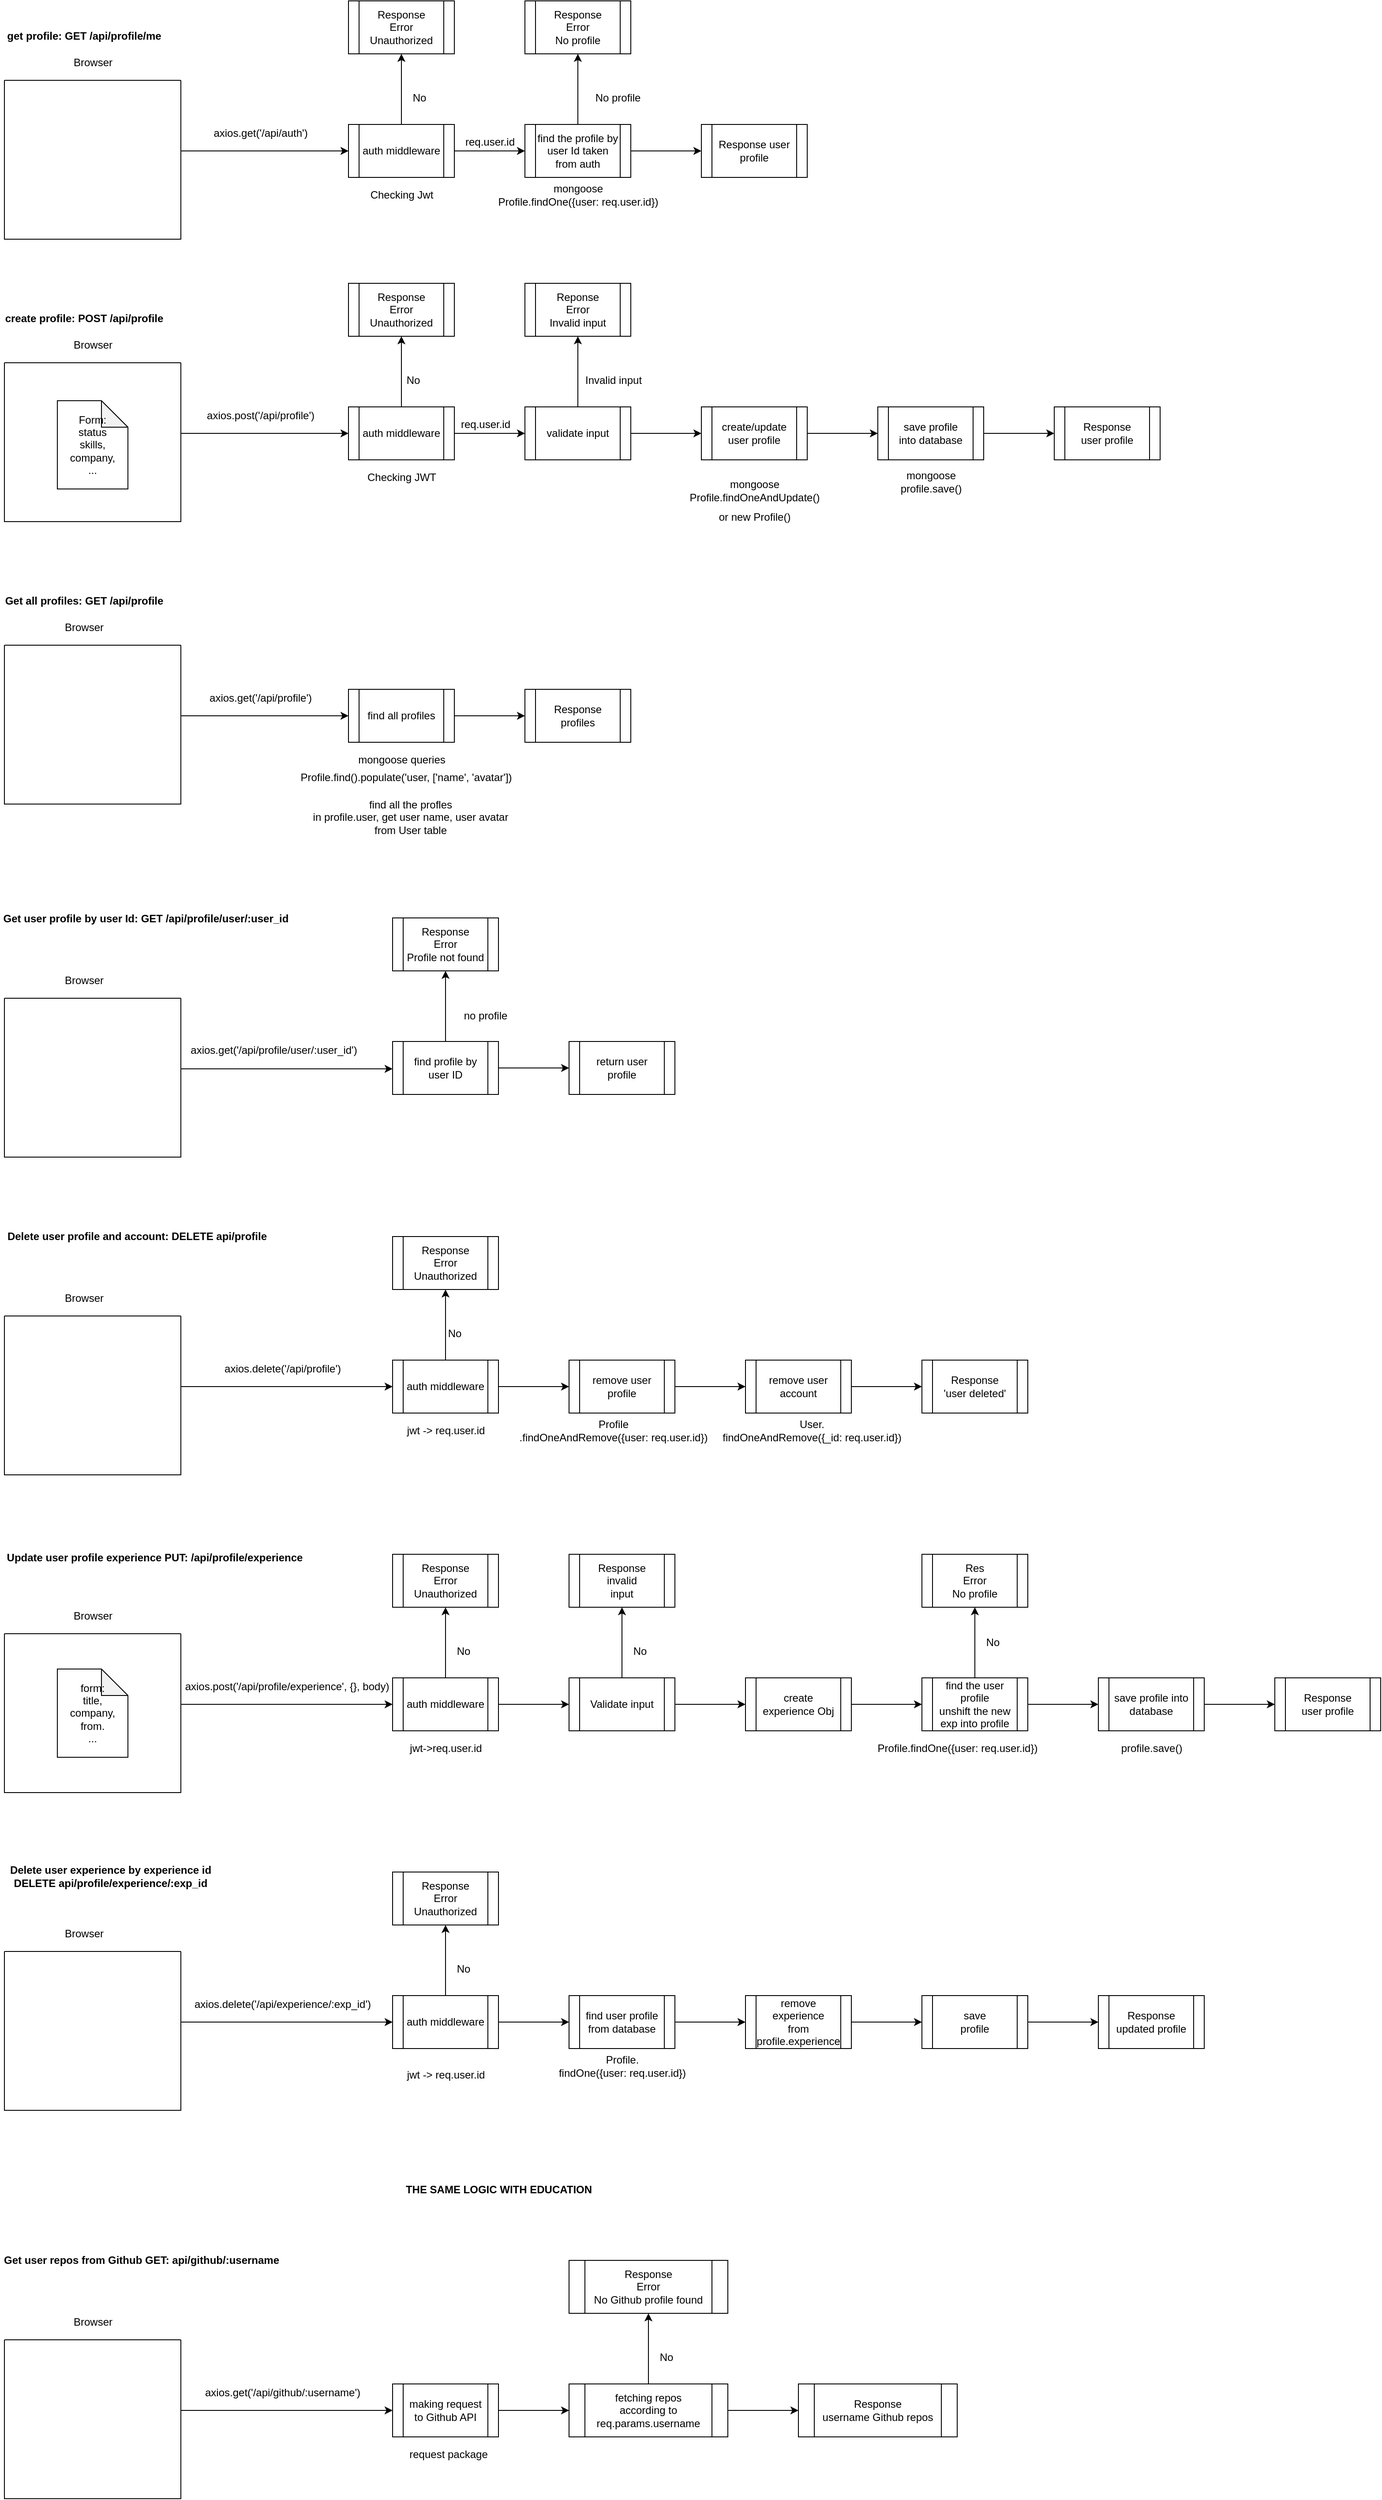 <mxfile version="14.7.1" type="device"><diagram id="C5RBs43oDa-KdzZeNtuy" name="Page-1"><mxGraphModel dx="868" dy="1620" grid="1" gridSize="10" guides="1" tooltips="1" connect="1" arrows="1" fold="1" page="1" pageScale="1" pageWidth="827" pageHeight="1169" math="0" shadow="0"><root><mxCell id="WIyWlLk6GJQsqaUBKTNV-0"/><mxCell id="WIyWlLk6GJQsqaUBKTNV-1" parent="WIyWlLk6GJQsqaUBKTNV-0"/><mxCell id="HnHF_L5s-M1ybo3Se3M7-0" value="" style="swimlane;startSize=0;" vertex="1" parent="WIyWlLk6GJQsqaUBKTNV-1"><mxGeometry x="40" y="80" width="200" height="180" as="geometry"/></mxCell><mxCell id="HnHF_L5s-M1ybo3Se3M7-1" value="" style="swimlane;startSize=0;" vertex="1" parent="WIyWlLk6GJQsqaUBKTNV-1"><mxGeometry x="40" y="80" width="200" height="180" as="geometry"/></mxCell><mxCell id="HnHF_L5s-M1ybo3Se3M7-2" value="Browser" style="text;html=1;align=center;verticalAlign=middle;resizable=0;points=[];autosize=1;strokeColor=none;" vertex="1" parent="WIyWlLk6GJQsqaUBKTNV-1"><mxGeometry x="110" y="50" width="60" height="20" as="geometry"/></mxCell><mxCell id="HnHF_L5s-M1ybo3Se3M7-3" value="" style="endArrow=classic;html=1;" edge="1" parent="WIyWlLk6GJQsqaUBKTNV-1"><mxGeometry width="50" height="50" relative="1" as="geometry"><mxPoint x="240" y="160" as="sourcePoint"/><mxPoint x="430" y="160" as="targetPoint"/></mxGeometry></mxCell><mxCell id="HnHF_L5s-M1ybo3Se3M7-4" value="axios.get('/api/auth')" style="text;html=1;align=center;verticalAlign=middle;resizable=0;points=[];autosize=1;strokeColor=none;" vertex="1" parent="WIyWlLk6GJQsqaUBKTNV-1"><mxGeometry x="270" y="130" width="120" height="20" as="geometry"/></mxCell><mxCell id="HnHF_L5s-M1ybo3Se3M7-5" value="&lt;b&gt;get profile: GET /api/profile/me&lt;/b&gt;" style="text;html=1;align=center;verticalAlign=middle;resizable=0;points=[];autosize=1;strokeColor=none;" vertex="1" parent="WIyWlLk6GJQsqaUBKTNV-1"><mxGeometry x="40" y="20" width="180" height="20" as="geometry"/></mxCell><mxCell id="HnHF_L5s-M1ybo3Se3M7-8" value="" style="edgeStyle=orthogonalEdgeStyle;rounded=0;orthogonalLoop=1;jettySize=auto;html=1;" edge="1" parent="WIyWlLk6GJQsqaUBKTNV-1" source="HnHF_L5s-M1ybo3Se3M7-6" target="HnHF_L5s-M1ybo3Se3M7-7"><mxGeometry relative="1" as="geometry"/></mxCell><mxCell id="HnHF_L5s-M1ybo3Se3M7-11" value="" style="edgeStyle=orthogonalEdgeStyle;rounded=0;orthogonalLoop=1;jettySize=auto;html=1;" edge="1" parent="WIyWlLk6GJQsqaUBKTNV-1" source="HnHF_L5s-M1ybo3Se3M7-6" target="HnHF_L5s-M1ybo3Se3M7-10"><mxGeometry relative="1" as="geometry"/></mxCell><mxCell id="HnHF_L5s-M1ybo3Se3M7-6" value="auth middleware" style="shape=process;whiteSpace=wrap;html=1;backgroundOutline=1;" vertex="1" parent="WIyWlLk6GJQsqaUBKTNV-1"><mxGeometry x="430" y="130" width="120" height="60" as="geometry"/></mxCell><mxCell id="HnHF_L5s-M1ybo3Se3M7-7" value="&lt;div&gt;Response&lt;/div&gt;&lt;div&gt;Error&lt;/div&gt;&lt;div&gt;Unauthorized&lt;br&gt;&lt;/div&gt;" style="shape=process;whiteSpace=wrap;html=1;backgroundOutline=1;" vertex="1" parent="WIyWlLk6GJQsqaUBKTNV-1"><mxGeometry x="430" y="-10" width="120" height="60" as="geometry"/></mxCell><mxCell id="HnHF_L5s-M1ybo3Se3M7-9" value="No" style="text;html=1;align=center;verticalAlign=middle;resizable=0;points=[];autosize=1;strokeColor=none;" vertex="1" parent="WIyWlLk6GJQsqaUBKTNV-1"><mxGeometry x="495" y="90" width="30" height="20" as="geometry"/></mxCell><mxCell id="HnHF_L5s-M1ybo3Se3M7-16" value="" style="edgeStyle=orthogonalEdgeStyle;rounded=0;orthogonalLoop=1;jettySize=auto;html=1;" edge="1" parent="WIyWlLk6GJQsqaUBKTNV-1" source="HnHF_L5s-M1ybo3Se3M7-10" target="HnHF_L5s-M1ybo3Se3M7-15"><mxGeometry relative="1" as="geometry"/></mxCell><mxCell id="HnHF_L5s-M1ybo3Se3M7-19" value="" style="edgeStyle=orthogonalEdgeStyle;rounded=0;orthogonalLoop=1;jettySize=auto;html=1;" edge="1" parent="WIyWlLk6GJQsqaUBKTNV-1" source="HnHF_L5s-M1ybo3Se3M7-10" target="HnHF_L5s-M1ybo3Se3M7-18"><mxGeometry relative="1" as="geometry"/></mxCell><mxCell id="HnHF_L5s-M1ybo3Se3M7-10" value="&lt;div&gt;find the profile by&lt;/div&gt;&lt;div&gt;user Id taken from auth&lt;br&gt;&lt;/div&gt;" style="shape=process;whiteSpace=wrap;html=1;backgroundOutline=1;" vertex="1" parent="WIyWlLk6GJQsqaUBKTNV-1"><mxGeometry x="630" y="130" width="120" height="60" as="geometry"/></mxCell><mxCell id="HnHF_L5s-M1ybo3Se3M7-12" value="Checking Jwt" style="text;html=1;align=center;verticalAlign=middle;resizable=0;points=[];autosize=1;strokeColor=none;" vertex="1" parent="WIyWlLk6GJQsqaUBKTNV-1"><mxGeometry x="445" y="200" width="90" height="20" as="geometry"/></mxCell><mxCell id="HnHF_L5s-M1ybo3Se3M7-13" value="req.user.id" style="text;html=1;align=center;verticalAlign=middle;resizable=0;points=[];autosize=1;strokeColor=none;" vertex="1" parent="WIyWlLk6GJQsqaUBKTNV-1"><mxGeometry x="555" y="140" width="70" height="20" as="geometry"/></mxCell><mxCell id="HnHF_L5s-M1ybo3Se3M7-14" value="&lt;div&gt;mongoose &lt;br&gt;&lt;/div&gt;&lt;div&gt;Profile.findOne({user: req.user.id})&lt;/div&gt;" style="text;html=1;align=center;verticalAlign=middle;resizable=0;points=[];autosize=1;strokeColor=none;" vertex="1" parent="WIyWlLk6GJQsqaUBKTNV-1"><mxGeometry x="590" y="195" width="200" height="30" as="geometry"/></mxCell><mxCell id="HnHF_L5s-M1ybo3Se3M7-15" value="&lt;div&gt;Response&lt;/div&gt;&lt;div&gt;Error&lt;/div&gt;&lt;div&gt;No profile&lt;br&gt;&lt;/div&gt;" style="shape=process;whiteSpace=wrap;html=1;backgroundOutline=1;" vertex="1" parent="WIyWlLk6GJQsqaUBKTNV-1"><mxGeometry x="630" y="-10" width="120" height="60" as="geometry"/></mxCell><mxCell id="HnHF_L5s-M1ybo3Se3M7-17" value="No profile" style="text;html=1;align=center;verticalAlign=middle;resizable=0;points=[];autosize=1;strokeColor=none;" vertex="1" parent="WIyWlLk6GJQsqaUBKTNV-1"><mxGeometry x="700" y="90" width="70" height="20" as="geometry"/></mxCell><mxCell id="HnHF_L5s-M1ybo3Se3M7-18" value="&lt;div&gt;Response user&lt;/div&gt;&lt;div&gt;profile&lt;br&gt;&lt;/div&gt;" style="shape=process;whiteSpace=wrap;html=1;backgroundOutline=1;" vertex="1" parent="WIyWlLk6GJQsqaUBKTNV-1"><mxGeometry x="830" y="130" width="120" height="60" as="geometry"/></mxCell><mxCell id="HnHF_L5s-M1ybo3Se3M7-22" value="&lt;b&gt;create profile: POST /api/profile&lt;/b&gt;" style="text;html=1;align=center;verticalAlign=middle;resizable=0;points=[];autosize=1;strokeColor=none;" vertex="1" parent="WIyWlLk6GJQsqaUBKTNV-1"><mxGeometry x="35" y="340" width="190" height="20" as="geometry"/></mxCell><mxCell id="HnHF_L5s-M1ybo3Se3M7-23" value="" style="swimlane;startSize=0;" vertex="1" parent="WIyWlLk6GJQsqaUBKTNV-1"><mxGeometry x="40" y="400" width="200" height="180" as="geometry"/></mxCell><mxCell id="HnHF_L5s-M1ybo3Se3M7-24" value="&lt;div&gt;Form:&lt;/div&gt;&lt;div&gt;status&lt;br&gt;&lt;/div&gt;&lt;div&gt;skills,&lt;/div&gt;&lt;div&gt;company,&lt;/div&gt;&lt;div&gt;...&lt;br&gt;&lt;/div&gt;" style="shape=note;whiteSpace=wrap;html=1;backgroundOutline=1;darkOpacity=0.05;" vertex="1" parent="HnHF_L5s-M1ybo3Se3M7-23"><mxGeometry x="60" y="43" width="80" height="100" as="geometry"/></mxCell><mxCell id="HnHF_L5s-M1ybo3Se3M7-25" value="Browser" style="text;html=1;align=center;verticalAlign=middle;resizable=0;points=[];autosize=1;strokeColor=none;" vertex="1" parent="WIyWlLk6GJQsqaUBKTNV-1"><mxGeometry x="110" y="370" width="60" height="20" as="geometry"/></mxCell><mxCell id="HnHF_L5s-M1ybo3Se3M7-26" value="" style="endArrow=classic;html=1;" edge="1" parent="WIyWlLk6GJQsqaUBKTNV-1"><mxGeometry width="50" height="50" relative="1" as="geometry"><mxPoint x="240" y="480" as="sourcePoint"/><mxPoint x="430" y="480" as="targetPoint"/></mxGeometry></mxCell><mxCell id="HnHF_L5s-M1ybo3Se3M7-27" value="axios.post('/api/profile')" style="text;html=1;align=center;verticalAlign=middle;resizable=0;points=[];autosize=1;strokeColor=none;" vertex="1" parent="WIyWlLk6GJQsqaUBKTNV-1"><mxGeometry x="260" y="450" width="140" height="20" as="geometry"/></mxCell><mxCell id="HnHF_L5s-M1ybo3Se3M7-30" value="" style="edgeStyle=orthogonalEdgeStyle;rounded=0;orthogonalLoop=1;jettySize=auto;html=1;" edge="1" parent="WIyWlLk6GJQsqaUBKTNV-1" source="HnHF_L5s-M1ybo3Se3M7-28" target="HnHF_L5s-M1ybo3Se3M7-29"><mxGeometry relative="1" as="geometry"/></mxCell><mxCell id="HnHF_L5s-M1ybo3Se3M7-34" value="" style="edgeStyle=orthogonalEdgeStyle;rounded=0;orthogonalLoop=1;jettySize=auto;html=1;" edge="1" parent="WIyWlLk6GJQsqaUBKTNV-1" source="HnHF_L5s-M1ybo3Se3M7-28" target="HnHF_L5s-M1ybo3Se3M7-33"><mxGeometry relative="1" as="geometry"/></mxCell><mxCell id="HnHF_L5s-M1ybo3Se3M7-28" value="auth middleware" style="shape=process;whiteSpace=wrap;html=1;backgroundOutline=1;" vertex="1" parent="WIyWlLk6GJQsqaUBKTNV-1"><mxGeometry x="430" y="450" width="120" height="60" as="geometry"/></mxCell><mxCell id="HnHF_L5s-M1ybo3Se3M7-29" value="&lt;div&gt;Response&lt;/div&gt;&lt;div&gt;Error&lt;/div&gt;&lt;div&gt;Unauthorized&lt;br&gt;&lt;/div&gt;" style="shape=process;whiteSpace=wrap;html=1;backgroundOutline=1;" vertex="1" parent="WIyWlLk6GJQsqaUBKTNV-1"><mxGeometry x="430" y="310" width="120" height="60" as="geometry"/></mxCell><mxCell id="HnHF_L5s-M1ybo3Se3M7-31" value="No" style="text;html=1;align=center;verticalAlign=middle;resizable=0;points=[];autosize=1;strokeColor=none;" vertex="1" parent="WIyWlLk6GJQsqaUBKTNV-1"><mxGeometry x="488" y="410" width="30" height="20" as="geometry"/></mxCell><mxCell id="HnHF_L5s-M1ybo3Se3M7-32" value="Checking JWT" style="text;html=1;align=center;verticalAlign=middle;resizable=0;points=[];autosize=1;strokeColor=none;" vertex="1" parent="WIyWlLk6GJQsqaUBKTNV-1"><mxGeometry x="445" y="520" width="90" height="20" as="geometry"/></mxCell><mxCell id="HnHF_L5s-M1ybo3Se3M7-37" value="" style="edgeStyle=orthogonalEdgeStyle;rounded=0;orthogonalLoop=1;jettySize=auto;html=1;" edge="1" parent="WIyWlLk6GJQsqaUBKTNV-1" source="HnHF_L5s-M1ybo3Se3M7-33" target="HnHF_L5s-M1ybo3Se3M7-36"><mxGeometry relative="1" as="geometry"/></mxCell><mxCell id="HnHF_L5s-M1ybo3Se3M7-40" value="" style="edgeStyle=orthogonalEdgeStyle;rounded=0;orthogonalLoop=1;jettySize=auto;html=1;" edge="1" parent="WIyWlLk6GJQsqaUBKTNV-1" source="HnHF_L5s-M1ybo3Se3M7-33" target="HnHF_L5s-M1ybo3Se3M7-39"><mxGeometry relative="1" as="geometry"/></mxCell><mxCell id="HnHF_L5s-M1ybo3Se3M7-33" value="validate input" style="shape=process;whiteSpace=wrap;html=1;backgroundOutline=1;" vertex="1" parent="WIyWlLk6GJQsqaUBKTNV-1"><mxGeometry x="630" y="450" width="120" height="60" as="geometry"/></mxCell><mxCell id="HnHF_L5s-M1ybo3Se3M7-35" value="req.user.id" style="text;html=1;align=center;verticalAlign=middle;resizable=0;points=[];autosize=1;strokeColor=none;" vertex="1" parent="WIyWlLk6GJQsqaUBKTNV-1"><mxGeometry x="550" y="460" width="70" height="20" as="geometry"/></mxCell><mxCell id="HnHF_L5s-M1ybo3Se3M7-36" value="&lt;div&gt;Reponse&lt;/div&gt;&lt;div&gt;Error&lt;/div&gt;&lt;div&gt;Invalid input&lt;br&gt;&lt;/div&gt;" style="shape=process;whiteSpace=wrap;html=1;backgroundOutline=1;" vertex="1" parent="WIyWlLk6GJQsqaUBKTNV-1"><mxGeometry x="630" y="310" width="120" height="60" as="geometry"/></mxCell><mxCell id="HnHF_L5s-M1ybo3Se3M7-38" value="Invalid input" style="text;html=1;align=center;verticalAlign=middle;resizable=0;points=[];autosize=1;strokeColor=none;" vertex="1" parent="WIyWlLk6GJQsqaUBKTNV-1"><mxGeometry x="690" y="410" width="80" height="20" as="geometry"/></mxCell><mxCell id="HnHF_L5s-M1ybo3Se3M7-44" value="" style="edgeStyle=orthogonalEdgeStyle;rounded=0;orthogonalLoop=1;jettySize=auto;html=1;" edge="1" parent="WIyWlLk6GJQsqaUBKTNV-1" source="HnHF_L5s-M1ybo3Se3M7-39" target="HnHF_L5s-M1ybo3Se3M7-43"><mxGeometry relative="1" as="geometry"/></mxCell><mxCell id="HnHF_L5s-M1ybo3Se3M7-39" value="&lt;div&gt;create/update&lt;/div&gt;&lt;div&gt;user profile&lt;br&gt;&lt;/div&gt;" style="shape=process;whiteSpace=wrap;html=1;backgroundOutline=1;" vertex="1" parent="WIyWlLk6GJQsqaUBKTNV-1"><mxGeometry x="830" y="450" width="120" height="60" as="geometry"/></mxCell><mxCell id="HnHF_L5s-M1ybo3Se3M7-41" value="&lt;div&gt;mongoose&lt;/div&gt;&lt;div&gt;Profile.findOneAndUpdate()&lt;/div&gt;" style="text;html=1;align=center;verticalAlign=middle;resizable=0;points=[];autosize=1;strokeColor=none;" vertex="1" parent="WIyWlLk6GJQsqaUBKTNV-1"><mxGeometry x="805" y="530" width="170" height="30" as="geometry"/></mxCell><mxCell id="HnHF_L5s-M1ybo3Se3M7-42" value="or new Profile()" style="text;html=1;align=center;verticalAlign=middle;resizable=0;points=[];autosize=1;strokeColor=none;" vertex="1" parent="WIyWlLk6GJQsqaUBKTNV-1"><mxGeometry x="840" y="565" width="100" height="20" as="geometry"/></mxCell><mxCell id="HnHF_L5s-M1ybo3Se3M7-47" value="" style="edgeStyle=orthogonalEdgeStyle;rounded=0;orthogonalLoop=1;jettySize=auto;html=1;" edge="1" parent="WIyWlLk6GJQsqaUBKTNV-1" source="HnHF_L5s-M1ybo3Se3M7-43" target="HnHF_L5s-M1ybo3Se3M7-46"><mxGeometry relative="1" as="geometry"/></mxCell><mxCell id="HnHF_L5s-M1ybo3Se3M7-43" value="&lt;div&gt;save profile&lt;/div&gt;&lt;div&gt;into database&lt;br&gt;&lt;/div&gt;" style="shape=process;whiteSpace=wrap;html=1;backgroundOutline=1;" vertex="1" parent="WIyWlLk6GJQsqaUBKTNV-1"><mxGeometry x="1030" y="450" width="120" height="60" as="geometry"/></mxCell><mxCell id="HnHF_L5s-M1ybo3Se3M7-45" value="&lt;div&gt;mongoose&lt;/div&gt;&lt;div&gt;profile.save()&lt;br&gt;&lt;/div&gt;" style="text;html=1;align=center;verticalAlign=middle;resizable=0;points=[];autosize=1;strokeColor=none;" vertex="1" parent="WIyWlLk6GJQsqaUBKTNV-1"><mxGeometry x="1045" y="520" width="90" height="30" as="geometry"/></mxCell><mxCell id="HnHF_L5s-M1ybo3Se3M7-46" value="&lt;div&gt;Response&lt;/div&gt;&lt;div&gt;user profile&lt;br&gt;&lt;/div&gt;" style="shape=process;whiteSpace=wrap;html=1;backgroundOutline=1;" vertex="1" parent="WIyWlLk6GJQsqaUBKTNV-1"><mxGeometry x="1230" y="450" width="120" height="60" as="geometry"/></mxCell><mxCell id="HnHF_L5s-M1ybo3Se3M7-48" value="&lt;b&gt;Get all profiles: GET /api/profile&lt;/b&gt;" style="text;html=1;align=center;verticalAlign=middle;resizable=0;points=[];autosize=1;strokeColor=none;" vertex="1" parent="WIyWlLk6GJQsqaUBKTNV-1"><mxGeometry x="35" y="660" width="190" height="20" as="geometry"/></mxCell><mxCell id="HnHF_L5s-M1ybo3Se3M7-49" value="" style="swimlane;startSize=0;" vertex="1" parent="WIyWlLk6GJQsqaUBKTNV-1"><mxGeometry x="40" y="720" width="200" height="180" as="geometry"/></mxCell><mxCell id="HnHF_L5s-M1ybo3Se3M7-50" value="Browser" style="text;html=1;align=center;verticalAlign=middle;resizable=0;points=[];autosize=1;strokeColor=none;" vertex="1" parent="WIyWlLk6GJQsqaUBKTNV-1"><mxGeometry x="100" y="690" width="60" height="20" as="geometry"/></mxCell><mxCell id="HnHF_L5s-M1ybo3Se3M7-51" value="" style="endArrow=classic;html=1;" edge="1" parent="WIyWlLk6GJQsqaUBKTNV-1"><mxGeometry width="50" height="50" relative="1" as="geometry"><mxPoint x="240" y="800" as="sourcePoint"/><mxPoint x="430" y="800" as="targetPoint"/></mxGeometry></mxCell><mxCell id="HnHF_L5s-M1ybo3Se3M7-52" value="axios.get('/api/profile')" style="text;html=1;align=center;verticalAlign=middle;resizable=0;points=[];autosize=1;strokeColor=none;" vertex="1" parent="WIyWlLk6GJQsqaUBKTNV-1"><mxGeometry x="265" y="770" width="130" height="20" as="geometry"/></mxCell><mxCell id="HnHF_L5s-M1ybo3Se3M7-58" value="" style="edgeStyle=orthogonalEdgeStyle;rounded=0;orthogonalLoop=1;jettySize=auto;html=1;" edge="1" parent="WIyWlLk6GJQsqaUBKTNV-1" source="HnHF_L5s-M1ybo3Se3M7-53" target="HnHF_L5s-M1ybo3Se3M7-57"><mxGeometry relative="1" as="geometry"/></mxCell><mxCell id="HnHF_L5s-M1ybo3Se3M7-53" value="find all profiles" style="shape=process;whiteSpace=wrap;html=1;backgroundOutline=1;" vertex="1" parent="WIyWlLk6GJQsqaUBKTNV-1"><mxGeometry x="430" y="770" width="120" height="60" as="geometry"/></mxCell><mxCell id="HnHF_L5s-M1ybo3Se3M7-54" value="mongoose queries" style="text;html=1;align=center;verticalAlign=middle;resizable=0;points=[];autosize=1;strokeColor=none;" vertex="1" parent="WIyWlLk6GJQsqaUBKTNV-1"><mxGeometry x="430" y="840" width="120" height="20" as="geometry"/></mxCell><mxCell id="HnHF_L5s-M1ybo3Se3M7-55" value="Profile.find().populate('user, ['name', 'avatar'])" style="text;html=1;align=center;verticalAlign=middle;resizable=0;points=[];autosize=1;strokeColor=none;" vertex="1" parent="WIyWlLk6GJQsqaUBKTNV-1"><mxGeometry x="365" y="860" width="260" height="20" as="geometry"/></mxCell><mxCell id="HnHF_L5s-M1ybo3Se3M7-56" value="&lt;div&gt;find all the profles&lt;/div&gt;&lt;div&gt;in profile.user, get user name, user avatar&lt;/div&gt;&lt;div&gt;from User table&lt;br&gt;&lt;/div&gt;" style="text;html=1;align=center;verticalAlign=middle;resizable=0;points=[];autosize=1;strokeColor=none;" vertex="1" parent="WIyWlLk6GJQsqaUBKTNV-1"><mxGeometry x="380" y="890" width="240" height="50" as="geometry"/></mxCell><mxCell id="HnHF_L5s-M1ybo3Se3M7-57" value="&lt;div&gt;Response&lt;/div&gt;&lt;div&gt;profiles&lt;br&gt;&lt;/div&gt;" style="shape=process;whiteSpace=wrap;html=1;backgroundOutline=1;" vertex="1" parent="WIyWlLk6GJQsqaUBKTNV-1"><mxGeometry x="630" y="770" width="120" height="60" as="geometry"/></mxCell><mxCell id="HnHF_L5s-M1ybo3Se3M7-59" value="&lt;b&gt;Get user profile by user Id: GET /api/profile/user/:user_id&lt;br&gt;&lt;/b&gt;" style="text;html=1;align=center;verticalAlign=middle;resizable=0;points=[];autosize=1;strokeColor=none;" vertex="1" parent="WIyWlLk6GJQsqaUBKTNV-1"><mxGeometry x="35" y="1020" width="330" height="20" as="geometry"/></mxCell><mxCell id="HnHF_L5s-M1ybo3Se3M7-60" value="" style="swimlane;startSize=0;" vertex="1" parent="WIyWlLk6GJQsqaUBKTNV-1"><mxGeometry x="40" y="1120" width="200" height="180" as="geometry"/></mxCell><mxCell id="HnHF_L5s-M1ybo3Se3M7-61" value="Browser" style="text;html=1;align=center;verticalAlign=middle;resizable=0;points=[];autosize=1;strokeColor=none;" vertex="1" parent="WIyWlLk6GJQsqaUBKTNV-1"><mxGeometry x="100" y="1090" width="60" height="20" as="geometry"/></mxCell><mxCell id="HnHF_L5s-M1ybo3Se3M7-62" value="" style="endArrow=classic;html=1;" edge="1" parent="WIyWlLk6GJQsqaUBKTNV-1"><mxGeometry width="50" height="50" relative="1" as="geometry"><mxPoint x="240" y="1200" as="sourcePoint"/><mxPoint x="480" y="1200" as="targetPoint"/></mxGeometry></mxCell><mxCell id="HnHF_L5s-M1ybo3Se3M7-63" value="axios.get('/api/profile/user/:user_id')" style="text;html=1;align=center;verticalAlign=middle;resizable=0;points=[];autosize=1;strokeColor=none;" vertex="1" parent="WIyWlLk6GJQsqaUBKTNV-1"><mxGeometry x="240" y="1169" width="210" height="20" as="geometry"/></mxCell><mxCell id="HnHF_L5s-M1ybo3Se3M7-66" value="" style="edgeStyle=orthogonalEdgeStyle;rounded=0;orthogonalLoop=1;jettySize=auto;html=1;" edge="1" parent="WIyWlLk6GJQsqaUBKTNV-1" source="HnHF_L5s-M1ybo3Se3M7-64" target="HnHF_L5s-M1ybo3Se3M7-65"><mxGeometry relative="1" as="geometry"/></mxCell><mxCell id="HnHF_L5s-M1ybo3Se3M7-69" value="" style="edgeStyle=orthogonalEdgeStyle;rounded=0;orthogonalLoop=1;jettySize=auto;html=1;" edge="1" parent="WIyWlLk6GJQsqaUBKTNV-1" source="HnHF_L5s-M1ybo3Se3M7-64" target="HnHF_L5s-M1ybo3Se3M7-68"><mxGeometry relative="1" as="geometry"/></mxCell><mxCell id="HnHF_L5s-M1ybo3Se3M7-64" value="find profile by user ID" style="shape=process;whiteSpace=wrap;html=1;backgroundOutline=1;" vertex="1" parent="WIyWlLk6GJQsqaUBKTNV-1"><mxGeometry x="480" y="1169" width="120" height="60" as="geometry"/></mxCell><mxCell id="HnHF_L5s-M1ybo3Se3M7-65" value="&lt;div&gt;Response&lt;/div&gt;&lt;div&gt;Error&lt;/div&gt;&lt;div&gt;Profile not found&lt;br&gt;&lt;/div&gt;" style="shape=process;whiteSpace=wrap;html=1;backgroundOutline=1;" vertex="1" parent="WIyWlLk6GJQsqaUBKTNV-1"><mxGeometry x="480" y="1029" width="120" height="60" as="geometry"/></mxCell><mxCell id="HnHF_L5s-M1ybo3Se3M7-67" value="no profile" style="text;html=1;align=center;verticalAlign=middle;resizable=0;points=[];autosize=1;strokeColor=none;" vertex="1" parent="WIyWlLk6GJQsqaUBKTNV-1"><mxGeometry x="550" y="1130" width="70" height="20" as="geometry"/></mxCell><mxCell id="HnHF_L5s-M1ybo3Se3M7-68" value="&lt;div&gt;return user&lt;/div&gt;&lt;div&gt;profile&lt;br&gt;&lt;/div&gt;" style="shape=process;whiteSpace=wrap;html=1;backgroundOutline=1;" vertex="1" parent="WIyWlLk6GJQsqaUBKTNV-1"><mxGeometry x="680" y="1169" width="120" height="60" as="geometry"/></mxCell><mxCell id="HnHF_L5s-M1ybo3Se3M7-70" value="Delete user profile and account: DELETE api/profile" style="text;html=1;align=center;verticalAlign=middle;resizable=0;points=[];autosize=1;strokeColor=none;fontStyle=1" vertex="1" parent="WIyWlLk6GJQsqaUBKTNV-1"><mxGeometry x="40" y="1380" width="300" height="20" as="geometry"/></mxCell><mxCell id="HnHF_L5s-M1ybo3Se3M7-71" value="" style="swimlane;startSize=0;" vertex="1" parent="WIyWlLk6GJQsqaUBKTNV-1"><mxGeometry x="40" y="1480" width="200" height="180" as="geometry"/></mxCell><mxCell id="HnHF_L5s-M1ybo3Se3M7-72" value="Browser" style="text;html=1;align=center;verticalAlign=middle;resizable=0;points=[];autosize=1;strokeColor=none;" vertex="1" parent="WIyWlLk6GJQsqaUBKTNV-1"><mxGeometry x="100" y="1450" width="60" height="20" as="geometry"/></mxCell><mxCell id="HnHF_L5s-M1ybo3Se3M7-73" value="" style="endArrow=classic;html=1;" edge="1" parent="WIyWlLk6GJQsqaUBKTNV-1"><mxGeometry width="50" height="50" relative="1" as="geometry"><mxPoint x="240" y="1560" as="sourcePoint"/><mxPoint x="480" y="1560" as="targetPoint"/></mxGeometry></mxCell><mxCell id="HnHF_L5s-M1ybo3Se3M7-74" value="axios.delete('/api/profile')" style="text;html=1;align=center;verticalAlign=middle;resizable=0;points=[];autosize=1;strokeColor=none;" vertex="1" parent="WIyWlLk6GJQsqaUBKTNV-1"><mxGeometry x="280" y="1530" width="150" height="20" as="geometry"/></mxCell><mxCell id="HnHF_L5s-M1ybo3Se3M7-77" value="" style="edgeStyle=orthogonalEdgeStyle;rounded=0;orthogonalLoop=1;jettySize=auto;html=1;" edge="1" parent="WIyWlLk6GJQsqaUBKTNV-1" source="HnHF_L5s-M1ybo3Se3M7-75" target="HnHF_L5s-M1ybo3Se3M7-76"><mxGeometry relative="1" as="geometry"/></mxCell><mxCell id="HnHF_L5s-M1ybo3Se3M7-81" value="" style="edgeStyle=orthogonalEdgeStyle;rounded=0;orthogonalLoop=1;jettySize=auto;html=1;" edge="1" parent="WIyWlLk6GJQsqaUBKTNV-1" source="HnHF_L5s-M1ybo3Se3M7-75" target="HnHF_L5s-M1ybo3Se3M7-80"><mxGeometry relative="1" as="geometry"/></mxCell><mxCell id="HnHF_L5s-M1ybo3Se3M7-75" value="auth middleware" style="shape=process;whiteSpace=wrap;html=1;backgroundOutline=1;" vertex="1" parent="WIyWlLk6GJQsqaUBKTNV-1"><mxGeometry x="480" y="1530" width="120" height="60" as="geometry"/></mxCell><mxCell id="HnHF_L5s-M1ybo3Se3M7-76" value="&lt;div&gt;Response&lt;/div&gt;&lt;div&gt;Error&lt;/div&gt;&lt;div&gt;Unauthorized&lt;br&gt;&lt;/div&gt;" style="shape=process;whiteSpace=wrap;html=1;backgroundOutline=1;" vertex="1" parent="WIyWlLk6GJQsqaUBKTNV-1"><mxGeometry x="480" y="1390" width="120" height="60" as="geometry"/></mxCell><mxCell id="HnHF_L5s-M1ybo3Se3M7-78" value="No" style="text;html=1;align=center;verticalAlign=middle;resizable=0;points=[];autosize=1;strokeColor=none;" vertex="1" parent="WIyWlLk6GJQsqaUBKTNV-1"><mxGeometry x="535" y="1490" width="30" height="20" as="geometry"/></mxCell><mxCell id="HnHF_L5s-M1ybo3Se3M7-79" value="jwt -&amp;gt; req.user.id" style="text;html=1;align=center;verticalAlign=middle;resizable=0;points=[];autosize=1;strokeColor=none;" vertex="1" parent="WIyWlLk6GJQsqaUBKTNV-1"><mxGeometry x="485" y="1600" width="110" height="20" as="geometry"/></mxCell><mxCell id="HnHF_L5s-M1ybo3Se3M7-84" value="" style="edgeStyle=orthogonalEdgeStyle;rounded=0;orthogonalLoop=1;jettySize=auto;html=1;" edge="1" parent="WIyWlLk6GJQsqaUBKTNV-1" source="HnHF_L5s-M1ybo3Se3M7-80" target="HnHF_L5s-M1ybo3Se3M7-83"><mxGeometry relative="1" as="geometry"/></mxCell><mxCell id="HnHF_L5s-M1ybo3Se3M7-80" value="remove user profile" style="shape=process;whiteSpace=wrap;html=1;backgroundOutline=1;" vertex="1" parent="WIyWlLk6GJQsqaUBKTNV-1"><mxGeometry x="680" y="1530" width="120" height="60" as="geometry"/></mxCell><mxCell id="HnHF_L5s-M1ybo3Se3M7-82" value="&lt;div&gt;Profile&lt;/div&gt;&lt;div&gt;.findOneAndRemove({user: req.user.id})&lt;/div&gt;" style="text;html=1;align=center;verticalAlign=middle;resizable=0;points=[];autosize=1;strokeColor=none;" vertex="1" parent="WIyWlLk6GJQsqaUBKTNV-1"><mxGeometry x="615" y="1595" width="230" height="30" as="geometry"/></mxCell><mxCell id="HnHF_L5s-M1ybo3Se3M7-91" value="" style="edgeStyle=orthogonalEdgeStyle;rounded=0;orthogonalLoop=1;jettySize=auto;html=1;" edge="1" parent="WIyWlLk6GJQsqaUBKTNV-1" source="HnHF_L5s-M1ybo3Se3M7-83" target="HnHF_L5s-M1ybo3Se3M7-90"><mxGeometry relative="1" as="geometry"/></mxCell><mxCell id="HnHF_L5s-M1ybo3Se3M7-83" value="&lt;div&gt;remove user&lt;/div&gt;&lt;div&gt;account&lt;br&gt;&lt;/div&gt;" style="shape=process;whiteSpace=wrap;html=1;backgroundOutline=1;" vertex="1" parent="WIyWlLk6GJQsqaUBKTNV-1"><mxGeometry x="880" y="1530" width="120" height="60" as="geometry"/></mxCell><mxCell id="HnHF_L5s-M1ybo3Se3M7-85" value="&lt;div&gt;User.&lt;/div&gt;&lt;div&gt;findOneAndRemove({_id: req.user.id})&lt;br&gt;&lt;/div&gt;" style="text;html=1;align=center;verticalAlign=middle;resizable=0;points=[];autosize=1;strokeColor=none;" vertex="1" parent="WIyWlLk6GJQsqaUBKTNV-1"><mxGeometry x="845" y="1595" width="220" height="30" as="geometry"/></mxCell><mxCell id="HnHF_L5s-M1ybo3Se3M7-90" value="&lt;div&gt;Response&lt;/div&gt;&lt;div&gt;'user deleted'&lt;br&gt;&lt;/div&gt;" style="shape=process;whiteSpace=wrap;html=1;backgroundOutline=1;" vertex="1" parent="WIyWlLk6GJQsqaUBKTNV-1"><mxGeometry x="1080" y="1530" width="120" height="60" as="geometry"/></mxCell><mxCell id="HnHF_L5s-M1ybo3Se3M7-92" value="Update user profile experience PUT: /api/profile/experience" style="text;html=1;align=center;verticalAlign=middle;resizable=0;points=[];autosize=1;strokeColor=none;fontStyle=1" vertex="1" parent="WIyWlLk6GJQsqaUBKTNV-1"><mxGeometry x="35" y="1744" width="350" height="20" as="geometry"/></mxCell><mxCell id="HnHF_L5s-M1ybo3Se3M7-93" value="" style="swimlane;startSize=0;" vertex="1" parent="WIyWlLk6GJQsqaUBKTNV-1"><mxGeometry x="40" y="1840" width="200" height="180" as="geometry"/></mxCell><mxCell id="HnHF_L5s-M1ybo3Se3M7-96" value="&lt;div&gt;form:&lt;/div&gt;&lt;div&gt;title,&lt;/div&gt;&lt;div&gt;company,&lt;/div&gt;&lt;div&gt;from.&lt;/div&gt;&lt;div&gt;...&lt;br&gt;&lt;/div&gt;" style="shape=note;whiteSpace=wrap;html=1;backgroundOutline=1;darkOpacity=0.05;" vertex="1" parent="HnHF_L5s-M1ybo3Se3M7-93"><mxGeometry x="60" y="40" width="80" height="100" as="geometry"/></mxCell><mxCell id="HnHF_L5s-M1ybo3Se3M7-94" value="Browser" style="text;html=1;align=center;verticalAlign=middle;resizable=0;points=[];autosize=1;strokeColor=none;" vertex="1" parent="WIyWlLk6GJQsqaUBKTNV-1"><mxGeometry x="110" y="1810" width="60" height="20" as="geometry"/></mxCell><mxCell id="HnHF_L5s-M1ybo3Se3M7-97" value="" style="endArrow=classic;html=1;" edge="1" parent="WIyWlLk6GJQsqaUBKTNV-1"><mxGeometry width="50" height="50" relative="1" as="geometry"><mxPoint x="240" y="1920" as="sourcePoint"/><mxPoint x="480" y="1920" as="targetPoint"/></mxGeometry></mxCell><mxCell id="HnHF_L5s-M1ybo3Se3M7-98" value="axios.post('/api/profile/experience', {}, body)" style="text;html=1;align=center;verticalAlign=middle;resizable=0;points=[];autosize=1;strokeColor=none;" vertex="1" parent="WIyWlLk6GJQsqaUBKTNV-1"><mxGeometry x="235" y="1890" width="250" height="20" as="geometry"/></mxCell><mxCell id="HnHF_L5s-M1ybo3Se3M7-101" value="" style="edgeStyle=orthogonalEdgeStyle;rounded=0;orthogonalLoop=1;jettySize=auto;html=1;" edge="1" parent="WIyWlLk6GJQsqaUBKTNV-1" source="HnHF_L5s-M1ybo3Se3M7-99" target="HnHF_L5s-M1ybo3Se3M7-100"><mxGeometry relative="1" as="geometry"/></mxCell><mxCell id="HnHF_L5s-M1ybo3Se3M7-105" value="" style="edgeStyle=orthogonalEdgeStyle;rounded=0;orthogonalLoop=1;jettySize=auto;html=1;" edge="1" parent="WIyWlLk6GJQsqaUBKTNV-1" source="HnHF_L5s-M1ybo3Se3M7-99" target="HnHF_L5s-M1ybo3Se3M7-104"><mxGeometry relative="1" as="geometry"/></mxCell><mxCell id="HnHF_L5s-M1ybo3Se3M7-99" value="auth middleware" style="shape=process;whiteSpace=wrap;html=1;backgroundOutline=1;" vertex="1" parent="WIyWlLk6GJQsqaUBKTNV-1"><mxGeometry x="480" y="1890" width="120" height="60" as="geometry"/></mxCell><mxCell id="HnHF_L5s-M1ybo3Se3M7-100" value="&lt;div&gt;Response&lt;/div&gt;&lt;div&gt;Error&lt;/div&gt;&lt;div&gt;Unauthorized&lt;br&gt;&lt;/div&gt;" style="shape=process;whiteSpace=wrap;html=1;backgroundOutline=1;" vertex="1" parent="WIyWlLk6GJQsqaUBKTNV-1"><mxGeometry x="480" y="1750" width="120" height="60" as="geometry"/></mxCell><mxCell id="HnHF_L5s-M1ybo3Se3M7-102" value="No" style="text;html=1;align=center;verticalAlign=middle;resizable=0;points=[];autosize=1;strokeColor=none;" vertex="1" parent="WIyWlLk6GJQsqaUBKTNV-1"><mxGeometry x="545" y="1850" width="30" height="20" as="geometry"/></mxCell><mxCell id="HnHF_L5s-M1ybo3Se3M7-103" value="jwt-&amp;gt;req.user.id" style="text;html=1;align=center;verticalAlign=middle;resizable=0;points=[];autosize=1;strokeColor=none;" vertex="1" parent="WIyWlLk6GJQsqaUBKTNV-1"><mxGeometry x="490" y="1960" width="100" height="20" as="geometry"/></mxCell><mxCell id="HnHF_L5s-M1ybo3Se3M7-107" value="" style="edgeStyle=orthogonalEdgeStyle;rounded=0;orthogonalLoop=1;jettySize=auto;html=1;" edge="1" parent="WIyWlLk6GJQsqaUBKTNV-1" source="HnHF_L5s-M1ybo3Se3M7-104" target="HnHF_L5s-M1ybo3Se3M7-106"><mxGeometry relative="1" as="geometry"/></mxCell><mxCell id="HnHF_L5s-M1ybo3Se3M7-110" value="" style="edgeStyle=orthogonalEdgeStyle;rounded=0;orthogonalLoop=1;jettySize=auto;html=1;" edge="1" parent="WIyWlLk6GJQsqaUBKTNV-1" source="HnHF_L5s-M1ybo3Se3M7-104" target="HnHF_L5s-M1ybo3Se3M7-109"><mxGeometry relative="1" as="geometry"/></mxCell><mxCell id="HnHF_L5s-M1ybo3Se3M7-104" value="Validate input" style="shape=process;whiteSpace=wrap;html=1;backgroundOutline=1;" vertex="1" parent="WIyWlLk6GJQsqaUBKTNV-1"><mxGeometry x="680" y="1890" width="120" height="60" as="geometry"/></mxCell><mxCell id="HnHF_L5s-M1ybo3Se3M7-106" value="&lt;div&gt;Response&lt;/div&gt;&lt;div&gt;invalid&lt;/div&gt;&lt;div&gt;input&lt;br&gt;&lt;/div&gt;" style="shape=process;whiteSpace=wrap;html=1;backgroundOutline=1;" vertex="1" parent="WIyWlLk6GJQsqaUBKTNV-1"><mxGeometry x="680" y="1750" width="120" height="60" as="geometry"/></mxCell><mxCell id="HnHF_L5s-M1ybo3Se3M7-108" value="No" style="text;html=1;align=center;verticalAlign=middle;resizable=0;points=[];autosize=1;strokeColor=none;" vertex="1" parent="WIyWlLk6GJQsqaUBKTNV-1"><mxGeometry x="745" y="1850" width="30" height="20" as="geometry"/></mxCell><mxCell id="HnHF_L5s-M1ybo3Se3M7-112" value="" style="edgeStyle=orthogonalEdgeStyle;rounded=0;orthogonalLoop=1;jettySize=auto;html=1;" edge="1" parent="WIyWlLk6GJQsqaUBKTNV-1" source="HnHF_L5s-M1ybo3Se3M7-109" target="HnHF_L5s-M1ybo3Se3M7-111"><mxGeometry relative="1" as="geometry"/></mxCell><mxCell id="HnHF_L5s-M1ybo3Se3M7-109" value="create experience Obj" style="shape=process;whiteSpace=wrap;html=1;backgroundOutline=1;" vertex="1" parent="WIyWlLk6GJQsqaUBKTNV-1"><mxGeometry x="880" y="1890" width="120" height="60" as="geometry"/></mxCell><mxCell id="HnHF_L5s-M1ybo3Se3M7-115" value="" style="edgeStyle=orthogonalEdgeStyle;rounded=0;orthogonalLoop=1;jettySize=auto;html=1;" edge="1" parent="WIyWlLk6GJQsqaUBKTNV-1" source="HnHF_L5s-M1ybo3Se3M7-111" target="HnHF_L5s-M1ybo3Se3M7-114"><mxGeometry relative="1" as="geometry"/></mxCell><mxCell id="HnHF_L5s-M1ybo3Se3M7-117" value="" style="edgeStyle=orthogonalEdgeStyle;rounded=0;orthogonalLoop=1;jettySize=auto;html=1;" edge="1" parent="WIyWlLk6GJQsqaUBKTNV-1" source="HnHF_L5s-M1ybo3Se3M7-111" target="HnHF_L5s-M1ybo3Se3M7-116"><mxGeometry relative="1" as="geometry"/></mxCell><mxCell id="HnHF_L5s-M1ybo3Se3M7-111" value="&lt;div&gt;find the user&lt;/div&gt;&lt;div&gt;profile&lt;br&gt;&lt;/div&gt;&lt;div&gt;unshift the new exp into profile&lt;br&gt;&lt;/div&gt;" style="shape=process;whiteSpace=wrap;html=1;backgroundOutline=1;" vertex="1" parent="WIyWlLk6GJQsqaUBKTNV-1"><mxGeometry x="1080" y="1890" width="120" height="60" as="geometry"/></mxCell><mxCell id="HnHF_L5s-M1ybo3Se3M7-113" value="Profile.findOne({user: req.user.id})" style="text;html=1;align=center;verticalAlign=middle;resizable=0;points=[];autosize=1;strokeColor=none;" vertex="1" parent="WIyWlLk6GJQsqaUBKTNV-1"><mxGeometry x="1020" y="1960" width="200" height="20" as="geometry"/></mxCell><mxCell id="HnHF_L5s-M1ybo3Se3M7-121" value="" style="edgeStyle=orthogonalEdgeStyle;rounded=0;orthogonalLoop=1;jettySize=auto;html=1;" edge="1" parent="WIyWlLk6GJQsqaUBKTNV-1" source="HnHF_L5s-M1ybo3Se3M7-114" target="HnHF_L5s-M1ybo3Se3M7-120"><mxGeometry relative="1" as="geometry"/></mxCell><mxCell id="HnHF_L5s-M1ybo3Se3M7-114" value="save profile into database" style="shape=process;whiteSpace=wrap;html=1;backgroundOutline=1;" vertex="1" parent="WIyWlLk6GJQsqaUBKTNV-1"><mxGeometry x="1280" y="1890" width="120" height="60" as="geometry"/></mxCell><mxCell id="HnHF_L5s-M1ybo3Se3M7-116" value="&lt;div&gt;Res&lt;/div&gt;&lt;div&gt;Error&lt;/div&gt;&lt;div&gt;No profile&lt;br&gt;&lt;/div&gt;" style="shape=process;whiteSpace=wrap;html=1;backgroundOutline=1;" vertex="1" parent="WIyWlLk6GJQsqaUBKTNV-1"><mxGeometry x="1080" y="1750" width="120" height="60" as="geometry"/></mxCell><mxCell id="HnHF_L5s-M1ybo3Se3M7-118" value="No" style="text;html=1;align=center;verticalAlign=middle;resizable=0;points=[];autosize=1;strokeColor=none;" vertex="1" parent="WIyWlLk6GJQsqaUBKTNV-1"><mxGeometry x="1145" y="1840" width="30" height="20" as="geometry"/></mxCell><mxCell id="HnHF_L5s-M1ybo3Se3M7-119" value="profile.save()" style="text;html=1;align=center;verticalAlign=middle;resizable=0;points=[];autosize=1;strokeColor=none;" vertex="1" parent="WIyWlLk6GJQsqaUBKTNV-1"><mxGeometry x="1295" y="1960" width="90" height="20" as="geometry"/></mxCell><mxCell id="HnHF_L5s-M1ybo3Se3M7-120" value="&lt;div&gt;Response&lt;/div&gt;&lt;div&gt;user profile&lt;br&gt;&lt;/div&gt;" style="shape=process;whiteSpace=wrap;html=1;backgroundOutline=1;" vertex="1" parent="WIyWlLk6GJQsqaUBKTNV-1"><mxGeometry x="1480" y="1890" width="120" height="60" as="geometry"/></mxCell><mxCell id="HnHF_L5s-M1ybo3Se3M7-122" value="&lt;div&gt;Delete user experience by experience id &lt;br&gt;&lt;/div&gt;&lt;div&gt;DELETE api/profile/experience/:exp_id&lt;/div&gt;" style="text;html=1;align=center;verticalAlign=middle;resizable=0;points=[];autosize=1;strokeColor=none;fontStyle=1" vertex="1" parent="WIyWlLk6GJQsqaUBKTNV-1"><mxGeometry x="40" y="2100" width="240" height="30" as="geometry"/></mxCell><mxCell id="HnHF_L5s-M1ybo3Se3M7-123" value="" style="swimlane;startSize=0;" vertex="1" parent="WIyWlLk6GJQsqaUBKTNV-1"><mxGeometry x="40" y="2200" width="200" height="180" as="geometry"/></mxCell><mxCell id="HnHF_L5s-M1ybo3Se3M7-125" value="Browser" style="text;html=1;align=center;verticalAlign=middle;resizable=0;points=[];autosize=1;strokeColor=none;" vertex="1" parent="WIyWlLk6GJQsqaUBKTNV-1"><mxGeometry x="100" y="2170" width="60" height="20" as="geometry"/></mxCell><mxCell id="HnHF_L5s-M1ybo3Se3M7-126" value="" style="endArrow=classic;html=1;" edge="1" parent="WIyWlLk6GJQsqaUBKTNV-1"><mxGeometry width="50" height="50" relative="1" as="geometry"><mxPoint x="240" y="2280" as="sourcePoint"/><mxPoint x="480" y="2280" as="targetPoint"/></mxGeometry></mxCell><mxCell id="HnHF_L5s-M1ybo3Se3M7-127" value="axios.delete('/api/experience/:exp_id')" style="text;html=1;align=center;verticalAlign=middle;resizable=0;points=[];autosize=1;strokeColor=none;" vertex="1" parent="WIyWlLk6GJQsqaUBKTNV-1"><mxGeometry x="245" y="2250" width="220" height="20" as="geometry"/></mxCell><mxCell id="HnHF_L5s-M1ybo3Se3M7-131" value="" style="edgeStyle=orthogonalEdgeStyle;rounded=0;orthogonalLoop=1;jettySize=auto;html=1;" edge="1" parent="WIyWlLk6GJQsqaUBKTNV-1" source="HnHF_L5s-M1ybo3Se3M7-128" target="HnHF_L5s-M1ybo3Se3M7-130"><mxGeometry relative="1" as="geometry"/></mxCell><mxCell id="HnHF_L5s-M1ybo3Se3M7-134" value="" style="edgeStyle=orthogonalEdgeStyle;rounded=0;orthogonalLoop=1;jettySize=auto;html=1;" edge="1" parent="WIyWlLk6GJQsqaUBKTNV-1" source="HnHF_L5s-M1ybo3Se3M7-128" target="HnHF_L5s-M1ybo3Se3M7-133"><mxGeometry relative="1" as="geometry"/></mxCell><mxCell id="HnHF_L5s-M1ybo3Se3M7-128" value="auth middleware" style="shape=process;whiteSpace=wrap;html=1;backgroundOutline=1;" vertex="1" parent="WIyWlLk6GJQsqaUBKTNV-1"><mxGeometry x="480" y="2250" width="120" height="60" as="geometry"/></mxCell><mxCell id="HnHF_L5s-M1ybo3Se3M7-129" value="jwt -&amp;gt; req.user.id" style="text;html=1;align=center;verticalAlign=middle;resizable=0;points=[];autosize=1;strokeColor=none;" vertex="1" parent="WIyWlLk6GJQsqaUBKTNV-1"><mxGeometry x="485" y="2330" width="110" height="20" as="geometry"/></mxCell><mxCell id="HnHF_L5s-M1ybo3Se3M7-130" value="&lt;div&gt;Response&lt;/div&gt;&lt;div&gt;Error&lt;/div&gt;&lt;div&gt;Unauthorized&lt;br&gt;&lt;/div&gt;" style="shape=process;whiteSpace=wrap;html=1;backgroundOutline=1;" vertex="1" parent="WIyWlLk6GJQsqaUBKTNV-1"><mxGeometry x="480" y="2110" width="120" height="60" as="geometry"/></mxCell><mxCell id="HnHF_L5s-M1ybo3Se3M7-132" value="No" style="text;html=1;align=center;verticalAlign=middle;resizable=0;points=[];autosize=1;strokeColor=none;" vertex="1" parent="WIyWlLk6GJQsqaUBKTNV-1"><mxGeometry x="545" y="2210" width="30" height="20" as="geometry"/></mxCell><mxCell id="HnHF_L5s-M1ybo3Se3M7-137" value="" style="edgeStyle=orthogonalEdgeStyle;rounded=0;orthogonalLoop=1;jettySize=auto;html=1;" edge="1" parent="WIyWlLk6GJQsqaUBKTNV-1" source="HnHF_L5s-M1ybo3Se3M7-133" target="HnHF_L5s-M1ybo3Se3M7-136"><mxGeometry relative="1" as="geometry"/></mxCell><mxCell id="HnHF_L5s-M1ybo3Se3M7-133" value="&lt;div&gt;find user profile&lt;/div&gt;&lt;div&gt;from database&lt;br&gt;&lt;/div&gt;" style="shape=process;whiteSpace=wrap;html=1;backgroundOutline=1;" vertex="1" parent="WIyWlLk6GJQsqaUBKTNV-1"><mxGeometry x="680" y="2250" width="120" height="60" as="geometry"/></mxCell><mxCell id="HnHF_L5s-M1ybo3Se3M7-135" value="&lt;div&gt;Profile.&lt;/div&gt;&lt;div&gt;findOne({user: req.user.id})&lt;/div&gt;" style="text;html=1;align=center;verticalAlign=middle;resizable=0;points=[];autosize=1;strokeColor=none;" vertex="1" parent="WIyWlLk6GJQsqaUBKTNV-1"><mxGeometry x="660" y="2315" width="160" height="30" as="geometry"/></mxCell><mxCell id="HnHF_L5s-M1ybo3Se3M7-139" value="" style="edgeStyle=orthogonalEdgeStyle;rounded=0;orthogonalLoop=1;jettySize=auto;html=1;" edge="1" parent="WIyWlLk6GJQsqaUBKTNV-1" source="HnHF_L5s-M1ybo3Se3M7-136" target="HnHF_L5s-M1ybo3Se3M7-138"><mxGeometry relative="1" as="geometry"/></mxCell><mxCell id="HnHF_L5s-M1ybo3Se3M7-136" value="&lt;div&gt;remove experience&lt;/div&gt;&lt;div&gt;from profile.experience&lt;br&gt;&lt;/div&gt;" style="shape=process;whiteSpace=wrap;html=1;backgroundOutline=1;" vertex="1" parent="WIyWlLk6GJQsqaUBKTNV-1"><mxGeometry x="880" y="2250" width="120" height="60" as="geometry"/></mxCell><mxCell id="HnHF_L5s-M1ybo3Se3M7-141" value="" style="edgeStyle=orthogonalEdgeStyle;rounded=0;orthogonalLoop=1;jettySize=auto;html=1;" edge="1" parent="WIyWlLk6GJQsqaUBKTNV-1" source="HnHF_L5s-M1ybo3Se3M7-138" target="HnHF_L5s-M1ybo3Se3M7-140"><mxGeometry relative="1" as="geometry"/></mxCell><mxCell id="HnHF_L5s-M1ybo3Se3M7-138" value="&lt;div&gt;save&lt;/div&gt;&lt;div&gt;profile&lt;br&gt;&lt;/div&gt;" style="shape=process;whiteSpace=wrap;html=1;backgroundOutline=1;" vertex="1" parent="WIyWlLk6GJQsqaUBKTNV-1"><mxGeometry x="1080" y="2250" width="120" height="60" as="geometry"/></mxCell><mxCell id="HnHF_L5s-M1ybo3Se3M7-140" value="&lt;div&gt;Response&lt;/div&gt;&lt;div&gt;updated profile&lt;br&gt;&lt;/div&gt;" style="shape=process;whiteSpace=wrap;html=1;backgroundOutline=1;" vertex="1" parent="WIyWlLk6GJQsqaUBKTNV-1"><mxGeometry x="1280" y="2250" width="120" height="60" as="geometry"/></mxCell><mxCell id="HnHF_L5s-M1ybo3Se3M7-142" value="THE SAME LOGIC WITH EDUCATION" style="text;html=1;align=center;verticalAlign=middle;resizable=0;points=[];autosize=1;strokeColor=none;fontStyle=1" vertex="1" parent="WIyWlLk6GJQsqaUBKTNV-1"><mxGeometry x="495" y="2460" width="210" height="20" as="geometry"/></mxCell><mxCell id="HnHF_L5s-M1ybo3Se3M7-143" value="Get user repos from Github GET: api/github/:username" style="text;html=1;align=center;verticalAlign=middle;resizable=0;points=[];autosize=1;strokeColor=none;fontStyle=1" vertex="1" parent="WIyWlLk6GJQsqaUBKTNV-1"><mxGeometry x="35" y="2540" width="320" height="20" as="geometry"/></mxCell><mxCell id="HnHF_L5s-M1ybo3Se3M7-144" value="" style="swimlane;startSize=0;" vertex="1" parent="WIyWlLk6GJQsqaUBKTNV-1"><mxGeometry x="40" y="2640" width="200" height="180" as="geometry"/></mxCell><mxCell id="HnHF_L5s-M1ybo3Se3M7-145" value="Browser" style="text;html=1;align=center;verticalAlign=middle;resizable=0;points=[];autosize=1;strokeColor=none;" vertex="1" parent="WIyWlLk6GJQsqaUBKTNV-1"><mxGeometry x="110" y="2610" width="60" height="20" as="geometry"/></mxCell><mxCell id="HnHF_L5s-M1ybo3Se3M7-146" value="" style="endArrow=classic;html=1;" edge="1" parent="WIyWlLk6GJQsqaUBKTNV-1"><mxGeometry width="50" height="50" relative="1" as="geometry"><mxPoint x="240" y="2720" as="sourcePoint"/><mxPoint x="480" y="2720" as="targetPoint"/></mxGeometry></mxCell><mxCell id="HnHF_L5s-M1ybo3Se3M7-147" value="axios.get('/api/github/:username')" style="text;html=1;align=center;verticalAlign=middle;resizable=0;points=[];autosize=1;strokeColor=none;" vertex="1" parent="WIyWlLk6GJQsqaUBKTNV-1"><mxGeometry x="255" y="2690" width="200" height="20" as="geometry"/></mxCell><mxCell id="HnHF_L5s-M1ybo3Se3M7-151" value="" style="edgeStyle=orthogonalEdgeStyle;rounded=0;orthogonalLoop=1;jettySize=auto;html=1;" edge="1" parent="WIyWlLk6GJQsqaUBKTNV-1" source="HnHF_L5s-M1ybo3Se3M7-148" target="HnHF_L5s-M1ybo3Se3M7-150"><mxGeometry relative="1" as="geometry"/></mxCell><mxCell id="HnHF_L5s-M1ybo3Se3M7-148" value="&lt;div&gt;making request&lt;/div&gt;&lt;div&gt;to Github API&lt;br&gt;&lt;/div&gt;" style="shape=process;whiteSpace=wrap;html=1;backgroundOutline=1;" vertex="1" parent="WIyWlLk6GJQsqaUBKTNV-1"><mxGeometry x="480" y="2690" width="120" height="60" as="geometry"/></mxCell><mxCell id="HnHF_L5s-M1ybo3Se3M7-149" value="request package" style="text;html=1;align=center;verticalAlign=middle;resizable=0;points=[];autosize=1;strokeColor=none;" vertex="1" parent="WIyWlLk6GJQsqaUBKTNV-1"><mxGeometry x="488" y="2760" width="110" height="20" as="geometry"/></mxCell><mxCell id="HnHF_L5s-M1ybo3Se3M7-153" value="" style="edgeStyle=orthogonalEdgeStyle;rounded=0;orthogonalLoop=1;jettySize=auto;html=1;" edge="1" parent="WIyWlLk6GJQsqaUBKTNV-1" source="HnHF_L5s-M1ybo3Se3M7-150" target="HnHF_L5s-M1ybo3Se3M7-152"><mxGeometry relative="1" as="geometry"/></mxCell><mxCell id="HnHF_L5s-M1ybo3Se3M7-156" value="" style="edgeStyle=orthogonalEdgeStyle;rounded=0;orthogonalLoop=1;jettySize=auto;html=1;" edge="1" parent="WIyWlLk6GJQsqaUBKTNV-1" source="HnHF_L5s-M1ybo3Se3M7-150" target="HnHF_L5s-M1ybo3Se3M7-155"><mxGeometry relative="1" as="geometry"/></mxCell><mxCell id="HnHF_L5s-M1ybo3Se3M7-150" value="&lt;div&gt;fetching repos&lt;/div&gt;&lt;div&gt;according to req.params.username&lt;br&gt;&lt;/div&gt;" style="shape=process;whiteSpace=wrap;html=1;backgroundOutline=1;" vertex="1" parent="WIyWlLk6GJQsqaUBKTNV-1"><mxGeometry x="680" y="2690" width="180" height="60" as="geometry"/></mxCell><mxCell id="HnHF_L5s-M1ybo3Se3M7-152" value="&lt;div&gt;Response&lt;/div&gt;&lt;div&gt;Error&lt;/div&gt;&lt;div&gt;No Github profile found&lt;br&gt;&lt;/div&gt;" style="shape=process;whiteSpace=wrap;html=1;backgroundOutline=1;" vertex="1" parent="WIyWlLk6GJQsqaUBKTNV-1"><mxGeometry x="680" y="2550" width="180" height="60" as="geometry"/></mxCell><mxCell id="HnHF_L5s-M1ybo3Se3M7-154" value="No" style="text;html=1;align=center;verticalAlign=middle;resizable=0;points=[];autosize=1;strokeColor=none;" vertex="1" parent="WIyWlLk6GJQsqaUBKTNV-1"><mxGeometry x="775" y="2650" width="30" height="20" as="geometry"/></mxCell><mxCell id="HnHF_L5s-M1ybo3Se3M7-155" value="&lt;div&gt;Response&lt;/div&gt;&lt;div&gt;username Github repos&lt;br&gt;&lt;/div&gt;" style="shape=process;whiteSpace=wrap;html=1;backgroundOutline=1;" vertex="1" parent="WIyWlLk6GJQsqaUBKTNV-1"><mxGeometry x="940" y="2690" width="180" height="60" as="geometry"/></mxCell></root></mxGraphModel></diagram></mxfile>
